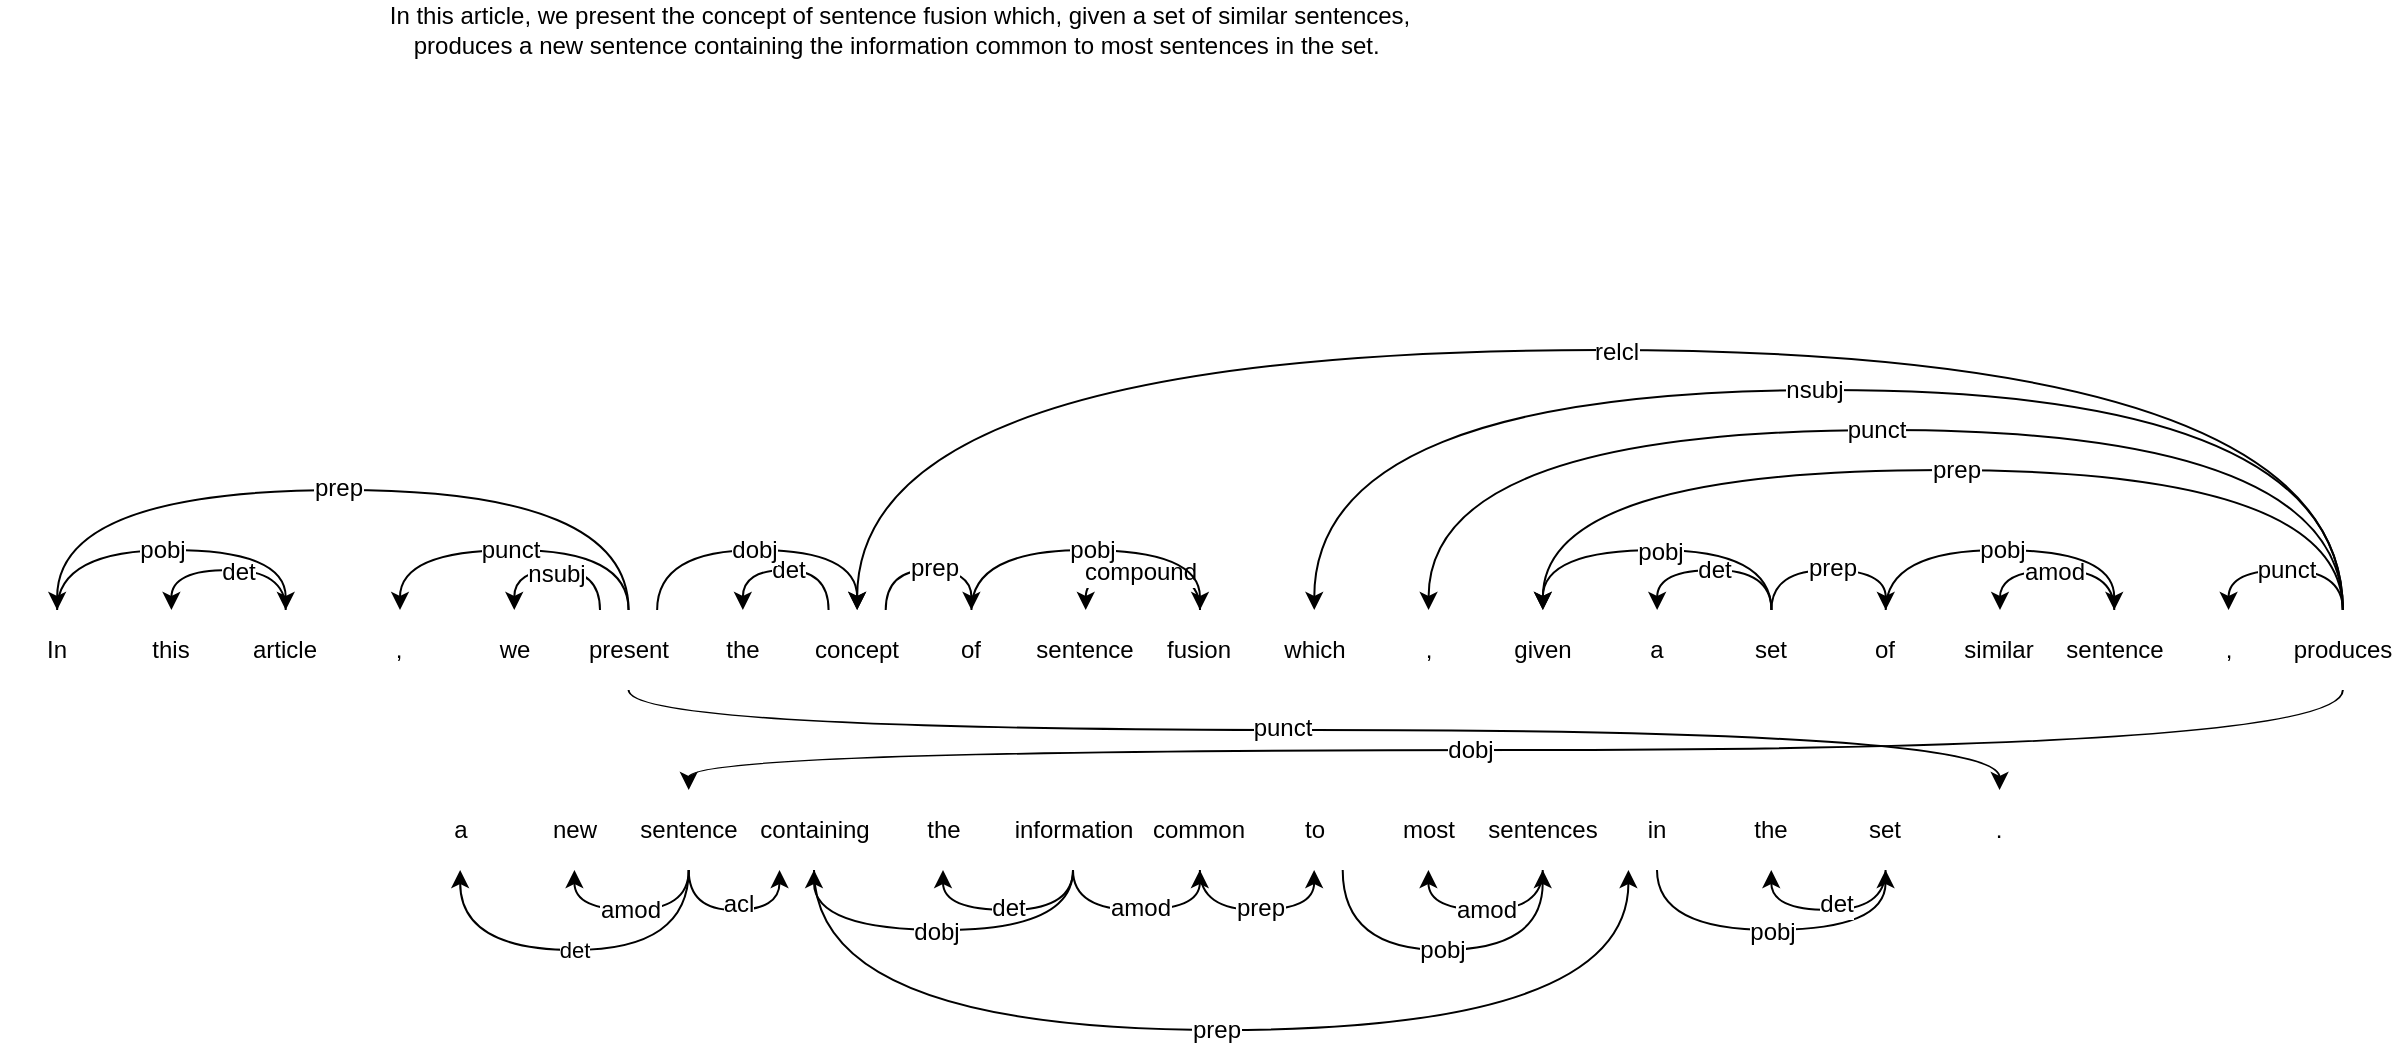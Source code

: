 <mxfile version="12.3.5" type="github" pages="1">
  <diagram id="mTFrQ1_z55DTdRyV_Tct" name="Page-1">
    <mxGraphModel dx="2415" dy="823" grid="1" gridSize="10" guides="1" tooltips="1" connect="1" arrows="1" fold="1" page="1" pageScale="1" pageWidth="827" pageHeight="1169" math="0" shadow="0">
      <root>
        <mxCell id="0"/>
        <mxCell id="1" parent="0"/>
        <mxCell id="3xKM312rynrcHrKgX1cf-3" value="In this article, we present the concept of sentence fusion which, given a set of similar sentences, produces a new sentence containing the information common to most sentences in the set.&amp;nbsp;" style="text;html=1;strokeColor=none;fillColor=none;align=center;verticalAlign=middle;whiteSpace=wrap;rounded=0;" parent="1" vertex="1">
          <mxGeometry x="-570" y="60" width="520" height="20" as="geometry"/>
        </mxCell>
        <mxCell id="3xKM312rynrcHrKgX1cf-6" value="In" style="rounded=0;whiteSpace=wrap;html=1;strokeColor=none;" parent="1" vertex="1">
          <mxGeometry x="-760" y="360" width="57.143" height="40" as="geometry"/>
        </mxCell>
        <mxCell id="3xKM312rynrcHrKgX1cf-7" value="this" style="rounded=0;whiteSpace=wrap;html=1;strokeColor=none;" parent="1" vertex="1">
          <mxGeometry x="-702.857" y="360" width="57.143" height="40" as="geometry"/>
        </mxCell>
        <mxCell id="3xKM312rynrcHrKgX1cf-27" style="edgeStyle=orthogonalEdgeStyle;rounded=0;orthogonalLoop=1;jettySize=auto;html=1;exitX=0.5;exitY=0;exitDx=0;exitDy=0;entryX=0.5;entryY=0;entryDx=0;entryDy=0;curved=1;" parent="1" source="3xKM312rynrcHrKgX1cf-8" target="3xKM312rynrcHrKgX1cf-7" edge="1">
          <mxGeometry relative="1" as="geometry"/>
        </mxCell>
        <mxCell id="3xKM312rynrcHrKgX1cf-79" value="det" style="text;html=1;align=center;verticalAlign=middle;resizable=0;points=[];;labelBackgroundColor=#ffffff;" parent="3xKM312rynrcHrKgX1cf-27" vertex="1" connectable="0">
          <mxGeometry x="-0.086" y="1" relative="1" as="geometry">
            <mxPoint as="offset"/>
          </mxGeometry>
        </mxCell>
        <mxCell id="3xKM312rynrcHrKgX1cf-31" style="edgeStyle=orthogonalEdgeStyle;curved=1;rounded=0;orthogonalLoop=1;jettySize=auto;html=1;exitX=0.5;exitY=0;exitDx=0;exitDy=0;entryX=0.5;entryY=0;entryDx=0;entryDy=0;startArrow=classic;startFill=1;endArrow=none;endFill=0;" parent="1" source="3xKM312rynrcHrKgX1cf-8" target="3xKM312rynrcHrKgX1cf-6" edge="1">
          <mxGeometry relative="1" as="geometry">
            <Array as="points">
              <mxPoint x="-617.143" y="330"/>
              <mxPoint x="-731.429" y="330"/>
            </Array>
          </mxGeometry>
        </mxCell>
        <mxCell id="3xKM312rynrcHrKgX1cf-80" value="pobj" style="text;html=1;align=center;verticalAlign=middle;resizable=0;points=[];;labelBackgroundColor=#ffffff;" parent="3xKM312rynrcHrKgX1cf-31" vertex="1" connectable="0">
          <mxGeometry x="-0.012" relative="1" as="geometry">
            <mxPoint x="-6.5" as="offset"/>
          </mxGeometry>
        </mxCell>
        <mxCell id="3xKM312rynrcHrKgX1cf-8" value="article" style="rounded=0;whiteSpace=wrap;html=1;strokeColor=none;" parent="1" vertex="1">
          <mxGeometry x="-645.714" y="360" width="57.143" height="40" as="geometry"/>
        </mxCell>
        <mxCell id="3xKM312rynrcHrKgX1cf-30" style="edgeStyle=orthogonalEdgeStyle;curved=1;rounded=0;orthogonalLoop=1;jettySize=auto;html=1;exitX=0.5;exitY=0;exitDx=0;exitDy=0;startArrow=classic;startFill=1;endArrow=none;endFill=0;" parent="1" source="3xKM312rynrcHrKgX1cf-9" edge="1">
          <mxGeometry relative="1" as="geometry">
            <mxPoint x="-445.714" y="360" as="targetPoint"/>
            <Array as="points">
              <mxPoint x="-560" y="330"/>
              <mxPoint x="-445.714" y="330"/>
            </Array>
          </mxGeometry>
        </mxCell>
        <mxCell id="3xKM312rynrcHrKgX1cf-84" value="punct" style="text;html=1;align=center;verticalAlign=middle;resizable=0;points=[];;labelBackgroundColor=#ffffff;" parent="3xKM312rynrcHrKgX1cf-30" vertex="1" connectable="0">
          <mxGeometry x="-0.028" relative="1" as="geometry">
            <mxPoint as="offset"/>
          </mxGeometry>
        </mxCell>
        <mxCell id="3xKM312rynrcHrKgX1cf-9" value="," style="rounded=0;whiteSpace=wrap;html=1;strokeColor=none;" parent="1" vertex="1">
          <mxGeometry x="-588.571" y="360" width="57.143" height="40" as="geometry"/>
        </mxCell>
        <mxCell id="3xKM312rynrcHrKgX1cf-10" value="we" style="rounded=0;whiteSpace=wrap;html=1;strokeColor=none;" parent="1" vertex="1">
          <mxGeometry x="-531.429" y="360" width="57.143" height="40" as="geometry"/>
        </mxCell>
        <mxCell id="3xKM312rynrcHrKgX1cf-103" style="edgeStyle=orthogonalEdgeStyle;curved=1;rounded=0;orthogonalLoop=1;jettySize=auto;html=1;exitX=0.5;exitY=1;exitDx=0;exitDy=0;entryX=0.5;entryY=0;entryDx=0;entryDy=0;startArrow=none;startFill=0;endArrow=classic;endFill=1;" parent="1" source="3xKM312rynrcHrKgX1cf-11" target="3xKM312rynrcHrKgX1cf-62" edge="1">
          <mxGeometry relative="1" as="geometry">
            <Array as="points">
              <mxPoint x="-446" y="420"/>
              <mxPoint x="240" y="420"/>
            </Array>
          </mxGeometry>
        </mxCell>
        <mxCell id="3xKM312rynrcHrKgX1cf-104" value="punct" style="text;html=1;align=center;verticalAlign=middle;resizable=0;points=[];;labelBackgroundColor=#ffffff;" parent="3xKM312rynrcHrKgX1cf-103" vertex="1" connectable="0">
          <mxGeometry x="-0.058" y="1" relative="1" as="geometry">
            <mxPoint as="offset"/>
          </mxGeometry>
        </mxCell>
        <mxCell id="3xKM312rynrcHrKgX1cf-11" value="present" style="rounded=0;whiteSpace=wrap;html=1;strokeColor=none;" parent="1" vertex="1">
          <mxGeometry x="-474.286" y="360" width="57.143" height="40" as="geometry"/>
        </mxCell>
        <mxCell id="3xKM312rynrcHrKgX1cf-28" style="edgeStyle=orthogonalEdgeStyle;curved=1;rounded=0;orthogonalLoop=1;jettySize=auto;html=1;exitX=0.5;exitY=0;exitDx=0;exitDy=0;entryX=0.5;entryY=0;entryDx=0;entryDy=0;startArrow=classic;startFill=1;endArrow=none;endFill=0;" parent="1" source="3xKM312rynrcHrKgX1cf-6" target="3xKM312rynrcHrKgX1cf-11" edge="1">
          <mxGeometry relative="1" as="geometry">
            <Array as="points">
              <mxPoint x="-731" y="300"/>
              <mxPoint x="-446" y="300"/>
            </Array>
          </mxGeometry>
        </mxCell>
        <mxCell id="3xKM312rynrcHrKgX1cf-83" value="prep" style="text;html=1;align=center;verticalAlign=middle;resizable=0;points=[];;labelBackgroundColor=#ffffff;" parent="3xKM312rynrcHrKgX1cf-28" vertex="1" connectable="0">
          <mxGeometry x="-0.015" y="1" relative="1" as="geometry">
            <mxPoint as="offset"/>
          </mxGeometry>
        </mxCell>
        <mxCell id="3xKM312rynrcHrKgX1cf-29" style="edgeStyle=orthogonalEdgeStyle;curved=1;rounded=0;orthogonalLoop=1;jettySize=auto;html=1;exitX=0.5;exitY=0;exitDx=0;exitDy=0;entryX=0.25;entryY=0;entryDx=0;entryDy=0;startArrow=classic;startFill=1;endArrow=none;endFill=0;" parent="1" source="3xKM312rynrcHrKgX1cf-10" target="3xKM312rynrcHrKgX1cf-11" edge="1">
          <mxGeometry relative="1" as="geometry"/>
        </mxCell>
        <mxCell id="3xKM312rynrcHrKgX1cf-85" value="nsubj" style="text;html=1;align=center;verticalAlign=middle;resizable=0;points=[];;labelBackgroundColor=#ffffff;" parent="3xKM312rynrcHrKgX1cf-29" vertex="1" connectable="0">
          <mxGeometry x="-0.025" y="-2" relative="1" as="geometry">
            <mxPoint as="offset"/>
          </mxGeometry>
        </mxCell>
        <mxCell id="3xKM312rynrcHrKgX1cf-12" value="the" style="rounded=0;whiteSpace=wrap;html=1;strokeColor=none;" parent="1" vertex="1">
          <mxGeometry x="-417.143" y="360" width="57.143" height="40" as="geometry"/>
        </mxCell>
        <mxCell id="3xKM312rynrcHrKgX1cf-33" style="edgeStyle=orthogonalEdgeStyle;curved=1;rounded=0;orthogonalLoop=1;jettySize=auto;html=1;exitX=0.25;exitY=0;exitDx=0;exitDy=0;entryX=0.5;entryY=0;entryDx=0;entryDy=0;startArrow=none;startFill=0;endArrow=classic;endFill=1;" parent="1" source="3xKM312rynrcHrKgX1cf-13" target="3xKM312rynrcHrKgX1cf-12" edge="1">
          <mxGeometry relative="1" as="geometry"/>
        </mxCell>
        <mxCell id="3xKM312rynrcHrKgX1cf-88" value="det" style="text;html=1;align=center;verticalAlign=middle;resizable=0;points=[];;labelBackgroundColor=#ffffff;" parent="3xKM312rynrcHrKgX1cf-33" vertex="1" connectable="0">
          <mxGeometry x="-0.025" relative="1" as="geometry">
            <mxPoint as="offset"/>
          </mxGeometry>
        </mxCell>
        <mxCell id="3xKM312rynrcHrKgX1cf-13" value="concept" style="rounded=0;whiteSpace=wrap;html=1;strokeColor=none;" parent="1" vertex="1">
          <mxGeometry x="-360" y="360" width="57.143" height="40" as="geometry"/>
        </mxCell>
        <mxCell id="3xKM312rynrcHrKgX1cf-32" style="edgeStyle=orthogonalEdgeStyle;curved=1;rounded=0;orthogonalLoop=1;jettySize=auto;html=1;exitX=0.75;exitY=0;exitDx=0;exitDy=0;entryX=0.5;entryY=0;entryDx=0;entryDy=0;startArrow=none;startFill=0;endArrow=classic;endFill=1;" parent="1" source="3xKM312rynrcHrKgX1cf-11" target="3xKM312rynrcHrKgX1cf-13" edge="1">
          <mxGeometry relative="1" as="geometry">
            <Array as="points">
              <mxPoint x="-431" y="330"/>
              <mxPoint x="-331" y="330"/>
            </Array>
          </mxGeometry>
        </mxCell>
        <mxCell id="3xKM312rynrcHrKgX1cf-87" value="dobj" style="text;html=1;align=center;verticalAlign=middle;resizable=0;points=[];;labelBackgroundColor=#ffffff;" parent="3xKM312rynrcHrKgX1cf-32" vertex="1" connectable="0">
          <mxGeometry x="-0.017" relative="1" as="geometry">
            <mxPoint as="offset"/>
          </mxGeometry>
        </mxCell>
        <mxCell id="3xKM312rynrcHrKgX1cf-14" value="of" style="rounded=0;whiteSpace=wrap;html=1;strokeColor=none;" parent="1" vertex="1">
          <mxGeometry x="-302.857" y="360" width="57.143" height="40" as="geometry"/>
        </mxCell>
        <mxCell id="3xKM312rynrcHrKgX1cf-34" style="edgeStyle=orthogonalEdgeStyle;curved=1;rounded=0;orthogonalLoop=1;jettySize=auto;html=1;exitX=0.75;exitY=0;exitDx=0;exitDy=0;entryX=0.5;entryY=0;entryDx=0;entryDy=0;startArrow=none;startFill=0;endArrow=classic;endFill=1;" parent="1" source="3xKM312rynrcHrKgX1cf-13" target="3xKM312rynrcHrKgX1cf-14" edge="1">
          <mxGeometry relative="1" as="geometry"/>
        </mxCell>
        <mxCell id="3xKM312rynrcHrKgX1cf-89" value="prep" style="text;html=1;align=center;verticalAlign=middle;resizable=0;points=[];;labelBackgroundColor=#ffffff;" parent="3xKM312rynrcHrKgX1cf-34" vertex="1" connectable="0">
          <mxGeometry x="0.059" y="1" relative="1" as="geometry">
            <mxPoint as="offset"/>
          </mxGeometry>
        </mxCell>
        <mxCell id="3xKM312rynrcHrKgX1cf-15" value="sentence" style="rounded=0;whiteSpace=wrap;html=1;strokeColor=none;" parent="1" vertex="1">
          <mxGeometry x="-245.714" y="360" width="57.143" height="40" as="geometry"/>
        </mxCell>
        <mxCell id="3xKM312rynrcHrKgX1cf-36" style="edgeStyle=orthogonalEdgeStyle;curved=1;rounded=0;orthogonalLoop=1;jettySize=auto;html=1;exitX=0.5;exitY=0;exitDx=0;exitDy=0;entryX=0.5;entryY=0;entryDx=0;entryDy=0;startArrow=none;startFill=0;endArrow=classic;endFill=1;" parent="1" source="3xKM312rynrcHrKgX1cf-16" target="3xKM312rynrcHrKgX1cf-15" edge="1">
          <mxGeometry relative="1" as="geometry"/>
        </mxCell>
        <mxCell id="3xKM312rynrcHrKgX1cf-91" value="compound" style="text;html=1;align=center;verticalAlign=middle;resizable=0;points=[];;labelBackgroundColor=#ffffff;" parent="3xKM312rynrcHrKgX1cf-36" vertex="1" connectable="0">
          <mxGeometry x="0.036" y="1" relative="1" as="geometry">
            <mxPoint as="offset"/>
          </mxGeometry>
        </mxCell>
        <mxCell id="3xKM312rynrcHrKgX1cf-16" value="fusion" style="rounded=0;whiteSpace=wrap;html=1;strokeColor=none;" parent="1" vertex="1">
          <mxGeometry x="-188.571" y="360" width="57.143" height="40" as="geometry"/>
        </mxCell>
        <mxCell id="3xKM312rynrcHrKgX1cf-35" style="edgeStyle=orthogonalEdgeStyle;curved=1;rounded=0;orthogonalLoop=1;jettySize=auto;html=1;exitX=0.5;exitY=0;exitDx=0;exitDy=0;entryX=0.5;entryY=0;entryDx=0;entryDy=0;startArrow=none;startFill=0;endArrow=classic;endFill=1;" parent="1" source="3xKM312rynrcHrKgX1cf-14" target="3xKM312rynrcHrKgX1cf-16" edge="1">
          <mxGeometry relative="1" as="geometry">
            <Array as="points">
              <mxPoint x="-274.286" y="330"/>
              <mxPoint x="-160" y="330"/>
            </Array>
          </mxGeometry>
        </mxCell>
        <mxCell id="3xKM312rynrcHrKgX1cf-90" value="pobj" style="text;html=1;align=center;verticalAlign=middle;resizable=0;points=[];;labelBackgroundColor=#ffffff;" parent="3xKM312rynrcHrKgX1cf-35" vertex="1" connectable="0">
          <mxGeometry x="0.04" relative="1" as="geometry">
            <mxPoint as="offset"/>
          </mxGeometry>
        </mxCell>
        <mxCell id="3xKM312rynrcHrKgX1cf-17" value="which" style="rounded=0;whiteSpace=wrap;html=1;strokeColor=none;" parent="1" vertex="1">
          <mxGeometry x="-131.429" y="360" width="57.143" height="40" as="geometry"/>
        </mxCell>
        <mxCell id="3xKM312rynrcHrKgX1cf-18" value="," style="rounded=0;whiteSpace=wrap;html=1;strokeColor=none;" parent="1" vertex="1">
          <mxGeometry x="-74.286" y="360" width="57.143" height="40" as="geometry"/>
        </mxCell>
        <mxCell id="3xKM312rynrcHrKgX1cf-19" value="given" style="rounded=0;whiteSpace=wrap;html=1;strokeColor=none;" parent="1" vertex="1">
          <mxGeometry x="-17.143" y="360" width="57.143" height="40" as="geometry"/>
        </mxCell>
        <mxCell id="3xKM312rynrcHrKgX1cf-20" value="a" style="rounded=0;whiteSpace=wrap;html=1;strokeColor=none;" parent="1" vertex="1">
          <mxGeometry x="40" y="360" width="57.143" height="40" as="geometry"/>
        </mxCell>
        <mxCell id="3xKM312rynrcHrKgX1cf-37" style="edgeStyle=orthogonalEdgeStyle;curved=1;rounded=0;orthogonalLoop=1;jettySize=auto;html=1;exitX=0.5;exitY=0;exitDx=0;exitDy=0;entryX=0.5;entryY=0;entryDx=0;entryDy=0;startArrow=none;startFill=0;endArrow=classic;endFill=1;" parent="1" source="3xKM312rynrcHrKgX1cf-21" target="3xKM312rynrcHrKgX1cf-20" edge="1">
          <mxGeometry relative="1" as="geometry"/>
        </mxCell>
        <mxCell id="3xKM312rynrcHrKgX1cf-93" value="det" style="text;html=1;align=center;verticalAlign=middle;resizable=0;points=[];;labelBackgroundColor=#ffffff;" parent="3xKM312rynrcHrKgX1cf-37" vertex="1" connectable="0">
          <mxGeometry relative="1" as="geometry">
            <mxPoint as="offset"/>
          </mxGeometry>
        </mxCell>
        <mxCell id="3xKM312rynrcHrKgX1cf-38" style="edgeStyle=orthogonalEdgeStyle;curved=1;rounded=0;orthogonalLoop=1;jettySize=auto;html=1;exitX=0.5;exitY=0;exitDx=0;exitDy=0;entryX=0.5;entryY=0;entryDx=0;entryDy=0;startArrow=none;startFill=0;endArrow=classic;endFill=1;" parent="1" source="3xKM312rynrcHrKgX1cf-21" target="3xKM312rynrcHrKgX1cf-19" edge="1">
          <mxGeometry relative="1" as="geometry">
            <Array as="points">
              <mxPoint x="125.714" y="330"/>
              <mxPoint x="11.429" y="330"/>
            </Array>
          </mxGeometry>
        </mxCell>
        <mxCell id="3xKM312rynrcHrKgX1cf-92" value="pobj" style="text;html=1;align=center;verticalAlign=middle;resizable=0;points=[];;labelBackgroundColor=#ffffff;" parent="3xKM312rynrcHrKgX1cf-38" vertex="1" connectable="0">
          <mxGeometry x="-0.012" y="1" relative="1" as="geometry">
            <mxPoint as="offset"/>
          </mxGeometry>
        </mxCell>
        <mxCell id="3xKM312rynrcHrKgX1cf-21" value="set" style="rounded=0;whiteSpace=wrap;html=1;strokeColor=none;" parent="1" vertex="1">
          <mxGeometry x="97.143" y="360" width="57.143" height="40" as="geometry"/>
        </mxCell>
        <mxCell id="3xKM312rynrcHrKgX1cf-22" value="of" style="rounded=0;whiteSpace=wrap;html=1;strokeColor=none;" parent="1" vertex="1">
          <mxGeometry x="154.286" y="360" width="57.143" height="40" as="geometry"/>
        </mxCell>
        <mxCell id="3xKM312rynrcHrKgX1cf-40" style="edgeStyle=orthogonalEdgeStyle;curved=1;rounded=0;orthogonalLoop=1;jettySize=auto;html=1;exitX=0.5;exitY=0;exitDx=0;exitDy=0;entryX=0.5;entryY=0;entryDx=0;entryDy=0;startArrow=none;startFill=0;endArrow=classic;endFill=1;" parent="1" source="3xKM312rynrcHrKgX1cf-21" target="3xKM312rynrcHrKgX1cf-22" edge="1">
          <mxGeometry relative="1" as="geometry"/>
        </mxCell>
        <mxCell id="3xKM312rynrcHrKgX1cf-94" value="prep" style="text;html=1;align=center;verticalAlign=middle;resizable=0;points=[];;labelBackgroundColor=#ffffff;" parent="3xKM312rynrcHrKgX1cf-40" vertex="1" connectable="0">
          <mxGeometry x="0.029" y="1" relative="1" as="geometry">
            <mxPoint as="offset"/>
          </mxGeometry>
        </mxCell>
        <mxCell id="3xKM312rynrcHrKgX1cf-23" value="similar" style="rounded=0;whiteSpace=wrap;html=1;strokeColor=none;" parent="1" vertex="1">
          <mxGeometry x="211.429" y="360" width="57.143" height="40" as="geometry"/>
        </mxCell>
        <mxCell id="3xKM312rynrcHrKgX1cf-42" style="edgeStyle=orthogonalEdgeStyle;curved=1;rounded=0;orthogonalLoop=1;jettySize=auto;html=1;exitX=0.5;exitY=0;exitDx=0;exitDy=0;entryX=0.5;entryY=0;entryDx=0;entryDy=0;startArrow=none;startFill=0;endArrow=classic;endFill=1;" parent="1" source="3xKM312rynrcHrKgX1cf-24" target="3xKM312rynrcHrKgX1cf-23" edge="1">
          <mxGeometry relative="1" as="geometry"/>
        </mxCell>
        <mxCell id="3xKM312rynrcHrKgX1cf-96" value="amod" style="text;html=1;align=center;verticalAlign=middle;resizable=0;points=[];;labelBackgroundColor=#ffffff;" parent="3xKM312rynrcHrKgX1cf-42" vertex="1" connectable="0">
          <mxGeometry x="0.029" y="1" relative="1" as="geometry">
            <mxPoint as="offset"/>
          </mxGeometry>
        </mxCell>
        <mxCell id="3xKM312rynrcHrKgX1cf-24" value="sentence" style="rounded=0;whiteSpace=wrap;html=1;strokeColor=none;" parent="1" vertex="1">
          <mxGeometry x="268.571" y="360" width="57.143" height="40" as="geometry"/>
        </mxCell>
        <mxCell id="3xKM312rynrcHrKgX1cf-41" style="edgeStyle=orthogonalEdgeStyle;curved=1;rounded=0;orthogonalLoop=1;jettySize=auto;html=1;exitX=0.5;exitY=0;exitDx=0;exitDy=0;entryX=0.5;entryY=0;entryDx=0;entryDy=0;startArrow=none;startFill=0;endArrow=classic;endFill=1;" parent="1" source="3xKM312rynrcHrKgX1cf-22" target="3xKM312rynrcHrKgX1cf-24" edge="1">
          <mxGeometry relative="1" as="geometry">
            <Array as="points">
              <mxPoint x="182.857" y="330"/>
              <mxPoint x="297.143" y="330"/>
            </Array>
          </mxGeometry>
        </mxCell>
        <mxCell id="3xKM312rynrcHrKgX1cf-95" value="pobj" style="text;html=1;align=center;verticalAlign=middle;resizable=0;points=[];;labelBackgroundColor=#ffffff;" parent="3xKM312rynrcHrKgX1cf-41" vertex="1" connectable="0">
          <mxGeometry x="0.008" relative="1" as="geometry">
            <mxPoint as="offset"/>
          </mxGeometry>
        </mxCell>
        <mxCell id="3xKM312rynrcHrKgX1cf-25" value="," style="rounded=0;whiteSpace=wrap;html=1;strokeColor=none;" parent="1" vertex="1">
          <mxGeometry x="325.714" y="360" width="57.143" height="40" as="geometry"/>
        </mxCell>
        <mxCell id="3xKM312rynrcHrKgX1cf-39" style="edgeStyle=orthogonalEdgeStyle;curved=1;rounded=0;orthogonalLoop=1;jettySize=auto;html=1;exitX=0.5;exitY=0;exitDx=0;exitDy=0;entryX=0.5;entryY=0;entryDx=0;entryDy=0;startArrow=none;startFill=0;endArrow=classic;endFill=1;" parent="1" source="3xKM312rynrcHrKgX1cf-26" target="3xKM312rynrcHrKgX1cf-17" edge="1">
          <mxGeometry relative="1" as="geometry">
            <Array as="points">
              <mxPoint x="412" y="250"/>
              <mxPoint x="-103" y="250"/>
            </Array>
          </mxGeometry>
        </mxCell>
        <mxCell id="3xKM312rynrcHrKgX1cf-100" value="nsubj" style="text;html=1;align=center;verticalAlign=middle;resizable=0;points=[];;labelBackgroundColor=#ffffff;" parent="3xKM312rynrcHrKgX1cf-39" vertex="1" connectable="0">
          <mxGeometry x="0.02" relative="1" as="geometry">
            <mxPoint as="offset"/>
          </mxGeometry>
        </mxCell>
        <mxCell id="3xKM312rynrcHrKgX1cf-43" style="edgeStyle=orthogonalEdgeStyle;curved=1;rounded=0;orthogonalLoop=1;jettySize=auto;html=1;exitX=0.5;exitY=0;exitDx=0;exitDy=0;entryX=0.5;entryY=0;entryDx=0;entryDy=0;startArrow=none;startFill=0;endArrow=classic;endFill=1;" parent="1" source="3xKM312rynrcHrKgX1cf-26" target="3xKM312rynrcHrKgX1cf-19" edge="1">
          <mxGeometry relative="1" as="geometry">
            <Array as="points">
              <mxPoint x="412" y="290"/>
              <mxPoint x="11" y="290"/>
            </Array>
          </mxGeometry>
        </mxCell>
        <mxCell id="3xKM312rynrcHrKgX1cf-98" value="prep" style="text;html=1;align=center;verticalAlign=middle;resizable=0;points=[];;labelBackgroundColor=#ffffff;" parent="3xKM312rynrcHrKgX1cf-43" vertex="1" connectable="0">
          <mxGeometry x="-0.022" relative="1" as="geometry">
            <mxPoint as="offset"/>
          </mxGeometry>
        </mxCell>
        <mxCell id="3xKM312rynrcHrKgX1cf-44" style="edgeStyle=orthogonalEdgeStyle;curved=1;rounded=0;orthogonalLoop=1;jettySize=auto;html=1;exitX=0.5;exitY=0;exitDx=0;exitDy=0;entryX=0.5;entryY=0;entryDx=0;entryDy=0;startArrow=none;startFill=0;endArrow=classic;endFill=1;" parent="1" source="3xKM312rynrcHrKgX1cf-26" target="3xKM312rynrcHrKgX1cf-18" edge="1">
          <mxGeometry relative="1" as="geometry">
            <Array as="points">
              <mxPoint x="412" y="270"/>
              <mxPoint x="-45" y="270"/>
            </Array>
          </mxGeometry>
        </mxCell>
        <mxCell id="3xKM312rynrcHrKgX1cf-99" value="punct" style="text;html=1;align=center;verticalAlign=middle;resizable=0;points=[];;labelBackgroundColor=#ffffff;" parent="3xKM312rynrcHrKgX1cf-44" vertex="1" connectable="0">
          <mxGeometry x="0.017" relative="1" as="geometry">
            <mxPoint as="offset"/>
          </mxGeometry>
        </mxCell>
        <mxCell id="3xKM312rynrcHrKgX1cf-45" style="edgeStyle=orthogonalEdgeStyle;curved=1;rounded=0;orthogonalLoop=1;jettySize=auto;html=1;exitX=0.5;exitY=0;exitDx=0;exitDy=0;entryX=0.5;entryY=0;entryDx=0;entryDy=0;startArrow=none;startFill=0;endArrow=classic;endFill=1;" parent="1" source="3xKM312rynrcHrKgX1cf-26" target="3xKM312rynrcHrKgX1cf-25" edge="1">
          <mxGeometry relative="1" as="geometry"/>
        </mxCell>
        <mxCell id="3xKM312rynrcHrKgX1cf-97" value="punct" style="text;html=1;align=center;verticalAlign=middle;resizable=0;points=[];;labelBackgroundColor=#ffffff;" parent="3xKM312rynrcHrKgX1cf-45" vertex="1" connectable="0">
          <mxGeometry x="-0.058" y="2" relative="1" as="geometry">
            <mxPoint x="-3" y="-2.5" as="offset"/>
          </mxGeometry>
        </mxCell>
        <mxCell id="3xKM312rynrcHrKgX1cf-47" style="edgeStyle=orthogonalEdgeStyle;curved=1;rounded=0;orthogonalLoop=1;jettySize=auto;html=1;exitX=0.5;exitY=0;exitDx=0;exitDy=0;entryX=0.5;entryY=0;entryDx=0;entryDy=0;startArrow=none;startFill=0;endArrow=classic;endFill=1;" parent="1" source="3xKM312rynrcHrKgX1cf-26" target="3xKM312rynrcHrKgX1cf-13" edge="1">
          <mxGeometry relative="1" as="geometry">
            <Array as="points">
              <mxPoint x="411" y="230"/>
              <mxPoint x="-331" y="230"/>
            </Array>
          </mxGeometry>
        </mxCell>
        <mxCell id="3xKM312rynrcHrKgX1cf-101" value="relcl" style="text;html=1;align=center;verticalAlign=middle;resizable=0;points=[];;labelBackgroundColor=#ffffff;" parent="3xKM312rynrcHrKgX1cf-47" vertex="1" connectable="0">
          <mxGeometry x="-0.015" y="1" relative="1" as="geometry">
            <mxPoint as="offset"/>
          </mxGeometry>
        </mxCell>
        <mxCell id="3xKM312rynrcHrKgX1cf-78" style="edgeStyle=orthogonalEdgeStyle;curved=1;rounded=0;orthogonalLoop=1;jettySize=auto;html=1;exitX=0.5;exitY=1;exitDx=0;exitDy=0;entryX=0.5;entryY=0;entryDx=0;entryDy=0;startArrow=none;startFill=0;endArrow=classic;endFill=1;" parent="1" source="3xKM312rynrcHrKgX1cf-26" target="3xKM312rynrcHrKgX1cf-50" edge="1">
          <mxGeometry relative="1" as="geometry">
            <Array as="points">
              <mxPoint x="411" y="430"/>
              <mxPoint x="-415" y="430"/>
            </Array>
          </mxGeometry>
        </mxCell>
        <mxCell id="3xKM312rynrcHrKgX1cf-102" value="dobj" style="text;html=1;align=center;verticalAlign=middle;resizable=0;points=[];;labelBackgroundColor=#ffffff;" parent="3xKM312rynrcHrKgX1cf-78" vertex="1" connectable="0">
          <mxGeometry x="-0.009" y="1" relative="1" as="geometry">
            <mxPoint x="-32" y="-1" as="offset"/>
          </mxGeometry>
        </mxCell>
        <mxCell id="3xKM312rynrcHrKgX1cf-26" value="produces" style="rounded=0;whiteSpace=wrap;html=1;strokeColor=none;" parent="1" vertex="1">
          <mxGeometry x="382.857" y="360" width="57.143" height="40" as="geometry"/>
        </mxCell>
        <mxCell id="3xKM312rynrcHrKgX1cf-48" value="a" style="rounded=0;whiteSpace=wrap;html=1;strokeColor=none;" parent="1" vertex="1">
          <mxGeometry x="-558.5" y="450" width="57.143" height="40" as="geometry"/>
        </mxCell>
        <mxCell id="3xKM312rynrcHrKgX1cf-49" value="new" style="rounded=0;whiteSpace=wrap;html=1;strokeColor=none;" parent="1" vertex="1">
          <mxGeometry x="-501.357" y="450" width="57.143" height="40" as="geometry"/>
        </mxCell>
        <mxCell id="3xKM312rynrcHrKgX1cf-65" style="edgeStyle=orthogonalEdgeStyle;curved=1;rounded=0;orthogonalLoop=1;jettySize=auto;html=1;exitX=0.5;exitY=1;exitDx=0;exitDy=0;entryX=0.5;entryY=1;entryDx=0;entryDy=0;startArrow=none;startFill=0;endArrow=classic;endFill=1;" parent="1" source="3xKM312rynrcHrKgX1cf-50" target="3xKM312rynrcHrKgX1cf-49" edge="1">
          <mxGeometry relative="1" as="geometry"/>
        </mxCell>
        <mxCell id="3xKM312rynrcHrKgX1cf-105" value="amod" style="text;html=1;align=center;verticalAlign=middle;resizable=0;points=[];;labelBackgroundColor=#ffffff;" parent="3xKM312rynrcHrKgX1cf-65" vertex="1" connectable="0">
          <mxGeometry x="0.028" relative="1" as="geometry">
            <mxPoint as="offset"/>
          </mxGeometry>
        </mxCell>
        <mxCell id="3xKM312rynrcHrKgX1cf-66" value="det" style="edgeStyle=orthogonalEdgeStyle;curved=1;rounded=0;orthogonalLoop=1;jettySize=auto;html=1;exitX=0.5;exitY=1;exitDx=0;exitDy=0;entryX=0.5;entryY=1;entryDx=0;entryDy=0;startArrow=none;startFill=0;endArrow=classic;endFill=1;" parent="1" source="3xKM312rynrcHrKgX1cf-50" target="3xKM312rynrcHrKgX1cf-48" edge="1">
          <mxGeometry relative="1" as="geometry">
            <Array as="points">
              <mxPoint x="-415" y="530"/>
              <mxPoint x="-530" y="530"/>
            </Array>
          </mxGeometry>
        </mxCell>
        <mxCell id="3xKM312rynrcHrKgX1cf-67" style="edgeStyle=orthogonalEdgeStyle;curved=1;rounded=0;orthogonalLoop=1;jettySize=auto;html=1;exitX=0.5;exitY=1;exitDx=0;exitDy=0;entryX=0.25;entryY=1;entryDx=0;entryDy=0;startArrow=none;startFill=0;endArrow=classic;endFill=1;" parent="1" source="3xKM312rynrcHrKgX1cf-50" target="3xKM312rynrcHrKgX1cf-51" edge="1">
          <mxGeometry relative="1" as="geometry">
            <Array as="points">
              <mxPoint x="-416" y="510"/>
              <mxPoint x="-370" y="510"/>
            </Array>
          </mxGeometry>
        </mxCell>
        <mxCell id="3xKM312rynrcHrKgX1cf-106" value="acl" style="text;html=1;align=center;verticalAlign=middle;resizable=0;points=[];;labelBackgroundColor=#ffffff;" parent="3xKM312rynrcHrKgX1cf-67" vertex="1" connectable="0">
          <mxGeometry x="0.04" y="3" relative="1" as="geometry">
            <mxPoint as="offset"/>
          </mxGeometry>
        </mxCell>
        <mxCell id="3xKM312rynrcHrKgX1cf-50" value="sentence" style="rounded=0;whiteSpace=wrap;html=1;strokeColor=none;" parent="1" vertex="1">
          <mxGeometry x="-444.214" y="450" width="57.143" height="40" as="geometry"/>
        </mxCell>
        <mxCell id="3xKM312rynrcHrKgX1cf-76" style="edgeStyle=orthogonalEdgeStyle;curved=1;rounded=0;orthogonalLoop=1;jettySize=auto;html=1;exitX=0.5;exitY=1;exitDx=0;exitDy=0;entryX=0.25;entryY=1;entryDx=0;entryDy=0;startArrow=none;startFill=0;endArrow=classic;endFill=1;" parent="1" source="3xKM312rynrcHrKgX1cf-51" target="3xKM312rynrcHrKgX1cf-58" edge="1">
          <mxGeometry relative="1" as="geometry">
            <Array as="points">
              <mxPoint x="-353" y="570"/>
              <mxPoint x="54" y="570"/>
            </Array>
          </mxGeometry>
        </mxCell>
        <mxCell id="3xKM312rynrcHrKgX1cf-107" value="prep" style="text;html=1;align=center;verticalAlign=middle;resizable=0;points=[];;labelBackgroundColor=#ffffff;" parent="3xKM312rynrcHrKgX1cf-76" vertex="1" connectable="0">
          <mxGeometry x="-0.009" relative="1" as="geometry">
            <mxPoint as="offset"/>
          </mxGeometry>
        </mxCell>
        <mxCell id="3xKM312rynrcHrKgX1cf-51" value="containing" style="rounded=0;whiteSpace=wrap;html=1;strokeColor=none;" parent="1" vertex="1">
          <mxGeometry x="-387.5" y="450" width="69" height="40" as="geometry"/>
        </mxCell>
        <mxCell id="3xKM312rynrcHrKgX1cf-52" value="the" style="rounded=0;whiteSpace=wrap;html=1;strokeColor=none;" parent="1" vertex="1">
          <mxGeometry x="-318.5" y="450" width="60" height="40" as="geometry"/>
        </mxCell>
        <mxCell id="3xKM312rynrcHrKgX1cf-68" style="edgeStyle=orthogonalEdgeStyle;curved=1;rounded=0;orthogonalLoop=1;jettySize=auto;html=1;exitX=0.5;exitY=1;exitDx=0;exitDy=0;entryX=0.5;entryY=1;entryDx=0;entryDy=0;startArrow=none;startFill=0;endArrow=classic;endFill=1;" parent="1" source="3xKM312rynrcHrKgX1cf-53" target="3xKM312rynrcHrKgX1cf-52" edge="1">
          <mxGeometry relative="1" as="geometry"/>
        </mxCell>
        <mxCell id="3xKM312rynrcHrKgX1cf-109" value="det" style="text;html=1;align=center;verticalAlign=middle;resizable=0;points=[];;labelBackgroundColor=#ffffff;" parent="3xKM312rynrcHrKgX1cf-68" vertex="1" connectable="0">
          <mxGeometry x="0.007" y="-1" relative="1" as="geometry">
            <mxPoint as="offset"/>
          </mxGeometry>
        </mxCell>
        <mxCell id="3xKM312rynrcHrKgX1cf-69" style="edgeStyle=orthogonalEdgeStyle;curved=1;rounded=0;orthogonalLoop=1;jettySize=auto;html=1;exitX=0.5;exitY=1;exitDx=0;exitDy=0;entryX=0.5;entryY=1;entryDx=0;entryDy=0;startArrow=none;startFill=0;endArrow=classic;endFill=1;" parent="1" source="3xKM312rynrcHrKgX1cf-53" target="3xKM312rynrcHrKgX1cf-51" edge="1">
          <mxGeometry relative="1" as="geometry">
            <Array as="points">
              <mxPoint x="-223" y="520"/>
              <mxPoint x="-353" y="520"/>
            </Array>
          </mxGeometry>
        </mxCell>
        <mxCell id="3xKM312rynrcHrKgX1cf-108" value="dobj" style="text;html=1;align=center;verticalAlign=middle;resizable=0;points=[];;labelBackgroundColor=#ffffff;" parent="3xKM312rynrcHrKgX1cf-69" vertex="1" connectable="0">
          <mxGeometry x="0.044" y="1" relative="1" as="geometry">
            <mxPoint as="offset"/>
          </mxGeometry>
        </mxCell>
        <mxCell id="3xKM312rynrcHrKgX1cf-70" style="edgeStyle=orthogonalEdgeStyle;curved=1;rounded=0;orthogonalLoop=1;jettySize=auto;html=1;exitX=0.5;exitY=1;exitDx=0;exitDy=0;entryX=0.5;entryY=1;entryDx=0;entryDy=0;startArrow=none;startFill=0;endArrow=classic;endFill=1;" parent="1" source="3xKM312rynrcHrKgX1cf-53" target="3xKM312rynrcHrKgX1cf-54" edge="1">
          <mxGeometry relative="1" as="geometry"/>
        </mxCell>
        <mxCell id="3xKM312rynrcHrKgX1cf-110" value="amod" style="text;html=1;align=center;verticalAlign=middle;resizable=0;points=[];;labelBackgroundColor=#ffffff;" parent="3xKM312rynrcHrKgX1cf-70" vertex="1" connectable="0">
          <mxGeometry x="0.033" y="1" relative="1" as="geometry">
            <mxPoint as="offset"/>
          </mxGeometry>
        </mxCell>
        <mxCell id="3xKM312rynrcHrKgX1cf-53" value="information" style="rounded=0;whiteSpace=wrap;html=1;strokeColor=none;" parent="1" vertex="1">
          <mxGeometry x="-258.5" y="450" width="70" height="40" as="geometry"/>
        </mxCell>
        <mxCell id="3xKM312rynrcHrKgX1cf-71" style="edgeStyle=orthogonalEdgeStyle;curved=1;rounded=0;orthogonalLoop=1;jettySize=auto;html=1;exitX=0.5;exitY=1;exitDx=0;exitDy=0;entryX=0.5;entryY=1;entryDx=0;entryDy=0;startArrow=none;startFill=0;endArrow=classic;endFill=1;" parent="1" source="3xKM312rynrcHrKgX1cf-54" target="3xKM312rynrcHrKgX1cf-55" edge="1">
          <mxGeometry relative="1" as="geometry"/>
        </mxCell>
        <mxCell id="3xKM312rynrcHrKgX1cf-111" value="prep" style="text;html=1;align=center;verticalAlign=middle;resizable=0;points=[];;labelBackgroundColor=#ffffff;" parent="3xKM312rynrcHrKgX1cf-71" vertex="1" connectable="0">
          <mxGeometry x="0.028" y="1" relative="1" as="geometry">
            <mxPoint as="offset"/>
          </mxGeometry>
        </mxCell>
        <mxCell id="3xKM312rynrcHrKgX1cf-54" value="common" style="rounded=0;whiteSpace=wrap;html=1;strokeColor=none;" parent="1" vertex="1">
          <mxGeometry x="-188.643" y="450" width="57.143" height="40" as="geometry"/>
        </mxCell>
        <mxCell id="3xKM312rynrcHrKgX1cf-73" style="edgeStyle=orthogonalEdgeStyle;curved=1;rounded=0;orthogonalLoop=1;jettySize=auto;html=1;exitX=0.75;exitY=1;exitDx=0;exitDy=0;entryX=0.5;entryY=1;entryDx=0;entryDy=0;startArrow=none;startFill=0;endArrow=classic;endFill=1;" parent="1" source="3xKM312rynrcHrKgX1cf-55" target="3xKM312rynrcHrKgX1cf-57" edge="1">
          <mxGeometry relative="1" as="geometry">
            <Array as="points">
              <mxPoint x="-89" y="530"/>
              <mxPoint x="11" y="530"/>
            </Array>
          </mxGeometry>
        </mxCell>
        <mxCell id="3xKM312rynrcHrKgX1cf-112" value="pobj" style="text;html=1;align=center;verticalAlign=middle;resizable=0;points=[];;labelBackgroundColor=#ffffff;" parent="3xKM312rynrcHrKgX1cf-73" vertex="1" connectable="0">
          <mxGeometry x="0.043" relative="1" as="geometry">
            <mxPoint x="-5" as="offset"/>
          </mxGeometry>
        </mxCell>
        <mxCell id="3xKM312rynrcHrKgX1cf-55" value="to" style="rounded=0;whiteSpace=wrap;html=1;strokeColor=none;" parent="1" vertex="1">
          <mxGeometry x="-131.5" y="450" width="57.143" height="40" as="geometry"/>
        </mxCell>
        <mxCell id="3xKM312rynrcHrKgX1cf-56" value="most" style="rounded=0;whiteSpace=wrap;html=1;strokeColor=none;" parent="1" vertex="1">
          <mxGeometry x="-74.357" y="450" width="57.143" height="40" as="geometry"/>
        </mxCell>
        <mxCell id="3xKM312rynrcHrKgX1cf-72" style="edgeStyle=orthogonalEdgeStyle;curved=1;rounded=0;orthogonalLoop=1;jettySize=auto;html=1;exitX=0.5;exitY=1;exitDx=0;exitDy=0;entryX=0.5;entryY=1;entryDx=0;entryDy=0;startArrow=none;startFill=0;endArrow=classic;endFill=1;" parent="1" source="3xKM312rynrcHrKgX1cf-57" target="3xKM312rynrcHrKgX1cf-56" edge="1">
          <mxGeometry relative="1" as="geometry"/>
        </mxCell>
        <mxCell id="3xKM312rynrcHrKgX1cf-113" value="amod" style="text;html=1;align=center;verticalAlign=middle;resizable=0;points=[];;labelBackgroundColor=#ffffff;" parent="3xKM312rynrcHrKgX1cf-72" vertex="1" connectable="0">
          <mxGeometry x="0.028" y="-1" relative="1" as="geometry">
            <mxPoint x="1.5" y="1" as="offset"/>
          </mxGeometry>
        </mxCell>
        <mxCell id="3xKM312rynrcHrKgX1cf-57" value="sentences" style="rounded=0;whiteSpace=wrap;html=1;strokeColor=none;" parent="1" vertex="1">
          <mxGeometry x="-17.214" y="450" width="57.143" height="40" as="geometry"/>
        </mxCell>
        <mxCell id="3xKM312rynrcHrKgX1cf-75" style="edgeStyle=orthogonalEdgeStyle;curved=1;rounded=0;orthogonalLoop=1;jettySize=auto;html=1;exitX=0.5;exitY=1;exitDx=0;exitDy=0;entryX=0.5;entryY=1;entryDx=0;entryDy=0;startArrow=none;startFill=0;endArrow=classic;endFill=1;" parent="1" source="3xKM312rynrcHrKgX1cf-58" target="3xKM312rynrcHrKgX1cf-60" edge="1">
          <mxGeometry relative="1" as="geometry">
            <Array as="points">
              <mxPoint x="68" y="520"/>
              <mxPoint x="183" y="520"/>
            </Array>
          </mxGeometry>
        </mxCell>
        <mxCell id="3xKM312rynrcHrKgX1cf-114" value="pobj" style="text;html=1;align=center;verticalAlign=middle;resizable=0;points=[];;labelBackgroundColor=#ffffff;" parent="3xKM312rynrcHrKgX1cf-75" vertex="1" connectable="0">
          <mxGeometry x="-0.088" y="1" relative="1" as="geometry">
            <mxPoint x="7.5" y="1.5" as="offset"/>
          </mxGeometry>
        </mxCell>
        <mxCell id="3xKM312rynrcHrKgX1cf-58" value="in" style="rounded=0;whiteSpace=wrap;html=1;strokeColor=none;" parent="1" vertex="1">
          <mxGeometry x="39.929" y="450" width="57.143" height="40" as="geometry"/>
        </mxCell>
        <mxCell id="3xKM312rynrcHrKgX1cf-59" value="the" style="rounded=0;whiteSpace=wrap;html=1;strokeColor=none;" parent="1" vertex="1">
          <mxGeometry x="97.071" y="450" width="57.143" height="40" as="geometry"/>
        </mxCell>
        <mxCell id="3xKM312rynrcHrKgX1cf-74" style="edgeStyle=orthogonalEdgeStyle;curved=1;rounded=0;orthogonalLoop=1;jettySize=auto;html=1;exitX=0.5;exitY=1;exitDx=0;exitDy=0;entryX=0.5;entryY=1;entryDx=0;entryDy=0;startArrow=none;startFill=0;endArrow=classic;endFill=1;" parent="1" source="3xKM312rynrcHrKgX1cf-60" target="3xKM312rynrcHrKgX1cf-59" edge="1">
          <mxGeometry relative="1" as="geometry"/>
        </mxCell>
        <mxCell id="3xKM312rynrcHrKgX1cf-115" value="det" style="text;html=1;align=center;verticalAlign=middle;resizable=0;points=[];;labelBackgroundColor=#ffffff;" parent="3xKM312rynrcHrKgX1cf-74" vertex="1" connectable="0">
          <mxGeometry x="-0.064" y="-3" relative="1" as="geometry">
            <mxPoint as="offset"/>
          </mxGeometry>
        </mxCell>
        <mxCell id="3xKM312rynrcHrKgX1cf-60" value="set" style="rounded=0;whiteSpace=wrap;html=1;strokeColor=none;" parent="1" vertex="1">
          <mxGeometry x="154.214" y="450" width="57.143" height="40" as="geometry"/>
        </mxCell>
        <mxCell id="3xKM312rynrcHrKgX1cf-62" value="." style="rounded=0;whiteSpace=wrap;html=1;strokeColor=none;" parent="1" vertex="1">
          <mxGeometry x="211.214" y="450" width="57.143" height="40" as="geometry"/>
        </mxCell>
      </root>
    </mxGraphModel>
  </diagram>
</mxfile>
